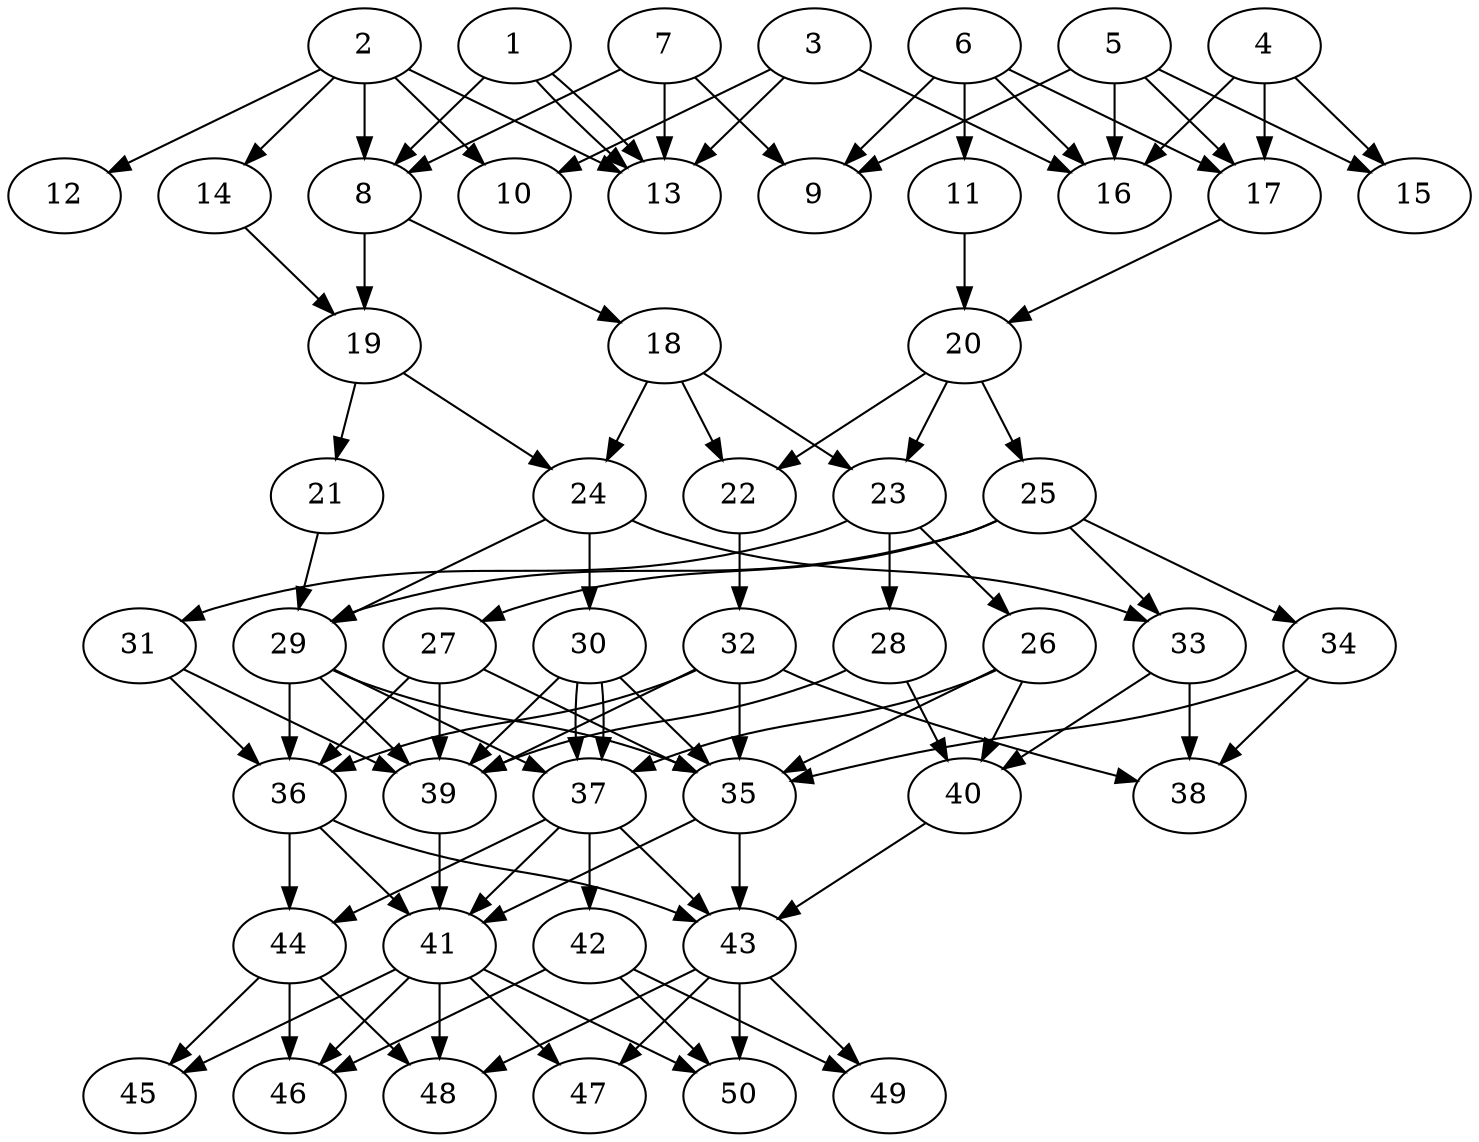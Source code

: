 // DAG automatically generated by daggen at Thu Oct  3 14:07:57 2019
// ./daggen --dot -n 50 --ccr 0.3 --fat 0.5 --regular 0.5 --density 0.7 --mindata 5242880 --maxdata 52428800 
digraph G {
  1 [size="108445013", alpha="0.19", expect_size="32533504"] 
  1 -> 8 [size ="32533504"]
  1 -> 13 [size ="32533504"]
  1 -> 13 [size ="32533504"]
  2 [size="77076480", alpha="0.04", expect_size="23122944"] 
  2 -> 8 [size ="23122944"]
  2 -> 10 [size ="23122944"]
  2 -> 12 [size ="23122944"]
  2 -> 13 [size ="23122944"]
  2 -> 14 [size ="23122944"]
  3 [size="163215360", alpha="0.10", expect_size="48964608"] 
  3 -> 10 [size ="48964608"]
  3 -> 13 [size ="48964608"]
  3 -> 16 [size ="48964608"]
  4 [size="20087467", alpha="0.15", expect_size="6026240"] 
  4 -> 15 [size ="6026240"]
  4 -> 16 [size ="6026240"]
  4 -> 17 [size ="6026240"]
  5 [size="55906987", alpha="0.12", expect_size="16772096"] 
  5 -> 9 [size ="16772096"]
  5 -> 15 [size ="16772096"]
  5 -> 16 [size ="16772096"]
  5 -> 17 [size ="16772096"]
  6 [size="113554773", alpha="0.20", expect_size="34066432"] 
  6 -> 9 [size ="34066432"]
  6 -> 11 [size ="34066432"]
  6 -> 16 [size ="34066432"]
  6 -> 17 [size ="34066432"]
  7 [size="56074240", alpha="0.15", expect_size="16822272"] 
  7 -> 8 [size ="16822272"]
  7 -> 9 [size ="16822272"]
  7 -> 13 [size ="16822272"]
  8 [size="63941973", alpha="0.07", expect_size="19182592"] 
  8 -> 18 [size ="19182592"]
  8 -> 19 [size ="19182592"]
  9 [size="55302827", alpha="0.12", expect_size="16590848"] 
  10 [size="26050560", alpha="0.15", expect_size="7815168"] 
  11 [size="148770133", alpha="0.00", expect_size="44631040"] 
  11 -> 20 [size ="44631040"]
  12 [size="141646507", alpha="0.11", expect_size="42493952"] 
  13 [size="171008000", alpha="0.03", expect_size="51302400"] 
  14 [size="93364907", alpha="0.08", expect_size="28009472"] 
  14 -> 19 [size ="28009472"]
  15 [size="53930667", alpha="0.06", expect_size="16179200"] 
  16 [size="147042987", alpha="0.09", expect_size="44112896"] 
  17 [size="146896213", alpha="0.20", expect_size="44068864"] 
  17 -> 20 [size ="44068864"]
  18 [size="105349120", alpha="0.13", expect_size="31604736"] 
  18 -> 22 [size ="31604736"]
  18 -> 23 [size ="31604736"]
  18 -> 24 [size ="31604736"]
  19 [size="162631680", alpha="0.07", expect_size="48789504"] 
  19 -> 21 [size ="48789504"]
  19 -> 24 [size ="48789504"]
  20 [size="103010987", alpha="0.09", expect_size="30903296"] 
  20 -> 22 [size ="30903296"]
  20 -> 23 [size ="30903296"]
  20 -> 25 [size ="30903296"]
  21 [size="63559680", alpha="0.03", expect_size="19067904"] 
  21 -> 29 [size ="19067904"]
  22 [size="64696320", alpha="0.04", expect_size="19408896"] 
  22 -> 32 [size ="19408896"]
  23 [size="151592960", alpha="0.03", expect_size="45477888"] 
  23 -> 26 [size ="45477888"]
  23 -> 28 [size ="45477888"]
  23 -> 31 [size ="45477888"]
  24 [size="17664000", alpha="0.03", expect_size="5299200"] 
  24 -> 29 [size ="5299200"]
  24 -> 30 [size ="5299200"]
  24 -> 33 [size ="5299200"]
  25 [size="78854827", alpha="0.08", expect_size="23656448"] 
  25 -> 27 [size ="23656448"]
  25 -> 29 [size ="23656448"]
  25 -> 33 [size ="23656448"]
  25 -> 34 [size ="23656448"]
  26 [size="122975573", alpha="0.05", expect_size="36892672"] 
  26 -> 35 [size ="36892672"]
  26 -> 37 [size ="36892672"]
  26 -> 40 [size ="36892672"]
  27 [size="34519040", alpha="0.07", expect_size="10355712"] 
  27 -> 35 [size ="10355712"]
  27 -> 36 [size ="10355712"]
  27 -> 39 [size ="10355712"]
  28 [size="33600853", alpha="0.15", expect_size="10080256"] 
  28 -> 39 [size ="10080256"]
  28 -> 40 [size ="10080256"]
  29 [size="135082667", alpha="0.07", expect_size="40524800"] 
  29 -> 35 [size ="40524800"]
  29 -> 36 [size ="40524800"]
  29 -> 37 [size ="40524800"]
  29 -> 39 [size ="40524800"]
  30 [size="33832960", alpha="0.01", expect_size="10149888"] 
  30 -> 35 [size ="10149888"]
  30 -> 37 [size ="10149888"]
  30 -> 37 [size ="10149888"]
  30 -> 39 [size ="10149888"]
  31 [size="104850773", alpha="0.11", expect_size="31455232"] 
  31 -> 36 [size ="31455232"]
  31 -> 39 [size ="31455232"]
  32 [size="124528640", alpha="0.18", expect_size="37358592"] 
  32 -> 35 [size ="37358592"]
  32 -> 36 [size ="37358592"]
  32 -> 38 [size ="37358592"]
  32 -> 39 [size ="37358592"]
  33 [size="152473600", alpha="0.03", expect_size="45742080"] 
  33 -> 38 [size ="45742080"]
  33 -> 40 [size ="45742080"]
  34 [size="19851947", alpha="0.19", expect_size="5955584"] 
  34 -> 35 [size ="5955584"]
  34 -> 38 [size ="5955584"]
  35 [size="43847680", alpha="0.19", expect_size="13154304"] 
  35 -> 41 [size ="13154304"]
  35 -> 43 [size ="13154304"]
  36 [size="105608533", alpha="0.15", expect_size="31682560"] 
  36 -> 41 [size ="31682560"]
  36 -> 43 [size ="31682560"]
  36 -> 44 [size ="31682560"]
  37 [size="143926613", alpha="0.08", expect_size="43177984"] 
  37 -> 41 [size ="43177984"]
  37 -> 42 [size ="43177984"]
  37 -> 43 [size ="43177984"]
  37 -> 44 [size ="43177984"]
  38 [size="40116907", alpha="0.12", expect_size="12035072"] 
  39 [size="155217920", alpha="0.15", expect_size="46565376"] 
  39 -> 41 [size ="46565376"]
  40 [size="55197013", alpha="0.09", expect_size="16559104"] 
  40 -> 43 [size ="16559104"]
  41 [size="63208107", alpha="0.08", expect_size="18962432"] 
  41 -> 45 [size ="18962432"]
  41 -> 46 [size ="18962432"]
  41 -> 47 [size ="18962432"]
  41 -> 48 [size ="18962432"]
  41 -> 50 [size ="18962432"]
  42 [size="153258667", alpha="0.13", expect_size="45977600"] 
  42 -> 46 [size ="45977600"]
  42 -> 49 [size ="45977600"]
  42 -> 50 [size ="45977600"]
  43 [size="134946133", alpha="0.16", expect_size="40483840"] 
  43 -> 47 [size ="40483840"]
  43 -> 48 [size ="40483840"]
  43 -> 49 [size ="40483840"]
  43 -> 50 [size ="40483840"]
  44 [size="161805653", alpha="0.18", expect_size="48541696"] 
  44 -> 45 [size ="48541696"]
  44 -> 46 [size ="48541696"]
  44 -> 48 [size ="48541696"]
  45 [size="152439467", alpha="0.08", expect_size="45731840"] 
  46 [size="143305387", alpha="0.12", expect_size="42991616"] 
  47 [size="106683733", alpha="0.18", expect_size="32005120"] 
  48 [size="171997867", alpha="0.05", expect_size="51599360"] 
  49 [size="112547840", alpha="0.08", expect_size="33764352"] 
  50 [size="73489067", alpha="0.13", expect_size="22046720"] 
}
